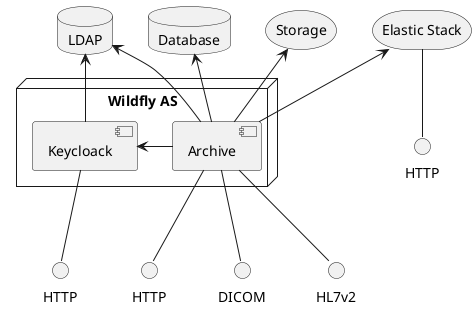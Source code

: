 @startuml
skinparam componentStyle uml2
database LDAP
database Database as db
storage Storage
node "Wildfly AS" {
[Archive] as arc
[Keycloack] as kc
}
storage "Elastic Stack" as elk
() HTTP as http1
() HTTP as http2
() HTTP as http3
LDAP <-- kc
kc -- http1
LDAP <-- arc
db <-- arc
Storage <-- arc
kc <- arc
arc -- DICOM
arc -- HL7v2
arc -- http2
elk <-- arc
elk -- http3
@enduml